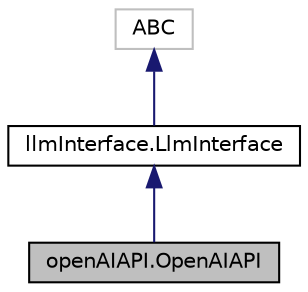 digraph "openAIAPI.OpenAIAPI"
{
 // LATEX_PDF_SIZE
  edge [fontname="Helvetica",fontsize="10",labelfontname="Helvetica",labelfontsize="10"];
  node [fontname="Helvetica",fontsize="10",shape=record];
  Node1 [label="openAIAPI.OpenAIAPI",height=0.2,width=0.4,color="black", fillcolor="grey75", style="filled", fontcolor="black",tooltip="Implementación de LlmInterface usando la API de OpenAI."];
  Node2 -> Node1 [dir="back",color="midnightblue",fontsize="10",style="solid"];
  Node2 [label="llmInterface.LlmInterface",height=0.2,width=0.4,color="black", fillcolor="white", style="filled",URL="$classllmInterface_1_1LlmInterface.html",tooltip=" "];
  Node3 -> Node2 [dir="back",color="midnightblue",fontsize="10",style="solid"];
  Node3 [label="ABC",height=0.2,width=0.4,color="grey75", fillcolor="white", style="filled",tooltip=" "];
}

